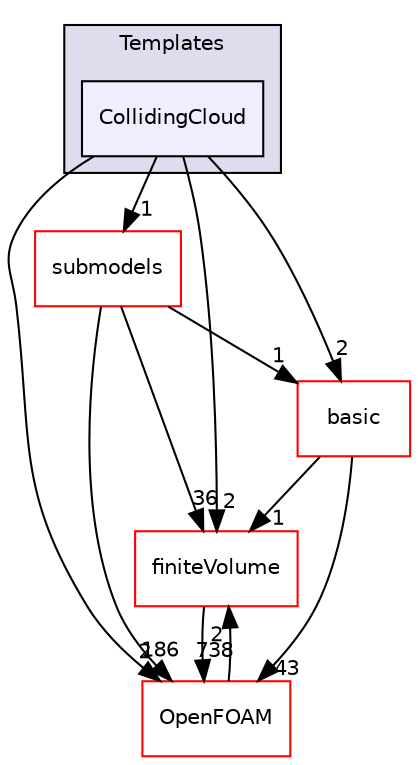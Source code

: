 digraph "src/lagrangian/intermediate/clouds/Templates/CollidingCloud" {
  bgcolor=transparent;
  compound=true
  node [ fontsize="10", fontname="Helvetica"];
  edge [ labelfontsize="10", labelfontname="Helvetica"];
  subgraph clusterdir_f332ac72f0d3698ba18c2dc3cab43221 {
    graph [ bgcolor="#ddddee", pencolor="black", label="Templates" fontname="Helvetica", fontsize="10", URL="dir_f332ac72f0d3698ba18c2dc3cab43221.html"]
  dir_9e53c030b58931d3e7e0cb89469c1b97 [shape=box, label="CollidingCloud", style="filled", fillcolor="#eeeeff", pencolor="black", URL="dir_9e53c030b58931d3e7e0cb89469c1b97.html"];
  }
  dir_9bd15774b555cf7259a6fa18f99fe99b [shape=box label="finiteVolume" color="red" URL="dir_9bd15774b555cf7259a6fa18f99fe99b.html"];
  dir_c5473ff19b20e6ec4dfe5c310b3778a8 [shape=box label="OpenFOAM" color="red" URL="dir_c5473ff19b20e6ec4dfe5c310b3778a8.html"];
  dir_584e0ab0901b4327f36f4285cac7f2f8 [shape=box label="basic" color="red" URL="dir_584e0ab0901b4327f36f4285cac7f2f8.html"];
  dir_825de5f87f0ef3ae7d76ccd6a5458244 [shape=box label="submodels" color="red" URL="dir_825de5f87f0ef3ae7d76ccd6a5458244.html"];
  dir_9bd15774b555cf7259a6fa18f99fe99b->dir_c5473ff19b20e6ec4dfe5c310b3778a8 [headlabel="738", labeldistance=1.5 headhref="dir_000898_001898.html"];
  dir_9e53c030b58931d3e7e0cb89469c1b97->dir_9bd15774b555cf7259a6fa18f99fe99b [headlabel="2", labeldistance=1.5 headhref="dir_001446_000898.html"];
  dir_9e53c030b58931d3e7e0cb89469c1b97->dir_c5473ff19b20e6ec4dfe5c310b3778a8 [headlabel="2", labeldistance=1.5 headhref="dir_001446_001898.html"];
  dir_9e53c030b58931d3e7e0cb89469c1b97->dir_584e0ab0901b4327f36f4285cac7f2f8 [headlabel="2", labeldistance=1.5 headhref="dir_001446_001367.html"];
  dir_9e53c030b58931d3e7e0cb89469c1b97->dir_825de5f87f0ef3ae7d76ccd6a5458244 [headlabel="1", labeldistance=1.5 headhref="dir_001446_001391.html"];
  dir_c5473ff19b20e6ec4dfe5c310b3778a8->dir_9bd15774b555cf7259a6fa18f99fe99b [headlabel="2", labeldistance=1.5 headhref="dir_001898_000898.html"];
  dir_584e0ab0901b4327f36f4285cac7f2f8->dir_9bd15774b555cf7259a6fa18f99fe99b [headlabel="1", labeldistance=1.5 headhref="dir_001367_000898.html"];
  dir_584e0ab0901b4327f36f4285cac7f2f8->dir_c5473ff19b20e6ec4dfe5c310b3778a8 [headlabel="43", labeldistance=1.5 headhref="dir_001367_001898.html"];
  dir_825de5f87f0ef3ae7d76ccd6a5458244->dir_9bd15774b555cf7259a6fa18f99fe99b [headlabel="36", labeldistance=1.5 headhref="dir_001391_000898.html"];
  dir_825de5f87f0ef3ae7d76ccd6a5458244->dir_c5473ff19b20e6ec4dfe5c310b3778a8 [headlabel="186", labeldistance=1.5 headhref="dir_001391_001898.html"];
  dir_825de5f87f0ef3ae7d76ccd6a5458244->dir_584e0ab0901b4327f36f4285cac7f2f8 [headlabel="1", labeldistance=1.5 headhref="dir_001391_001367.html"];
}
